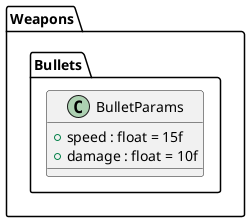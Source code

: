 @startuml
namespace Weapons.Bullets{
class BulletParams {
    + speed : float = 15f
    + damage : float = 10f
}
}
@enduml
